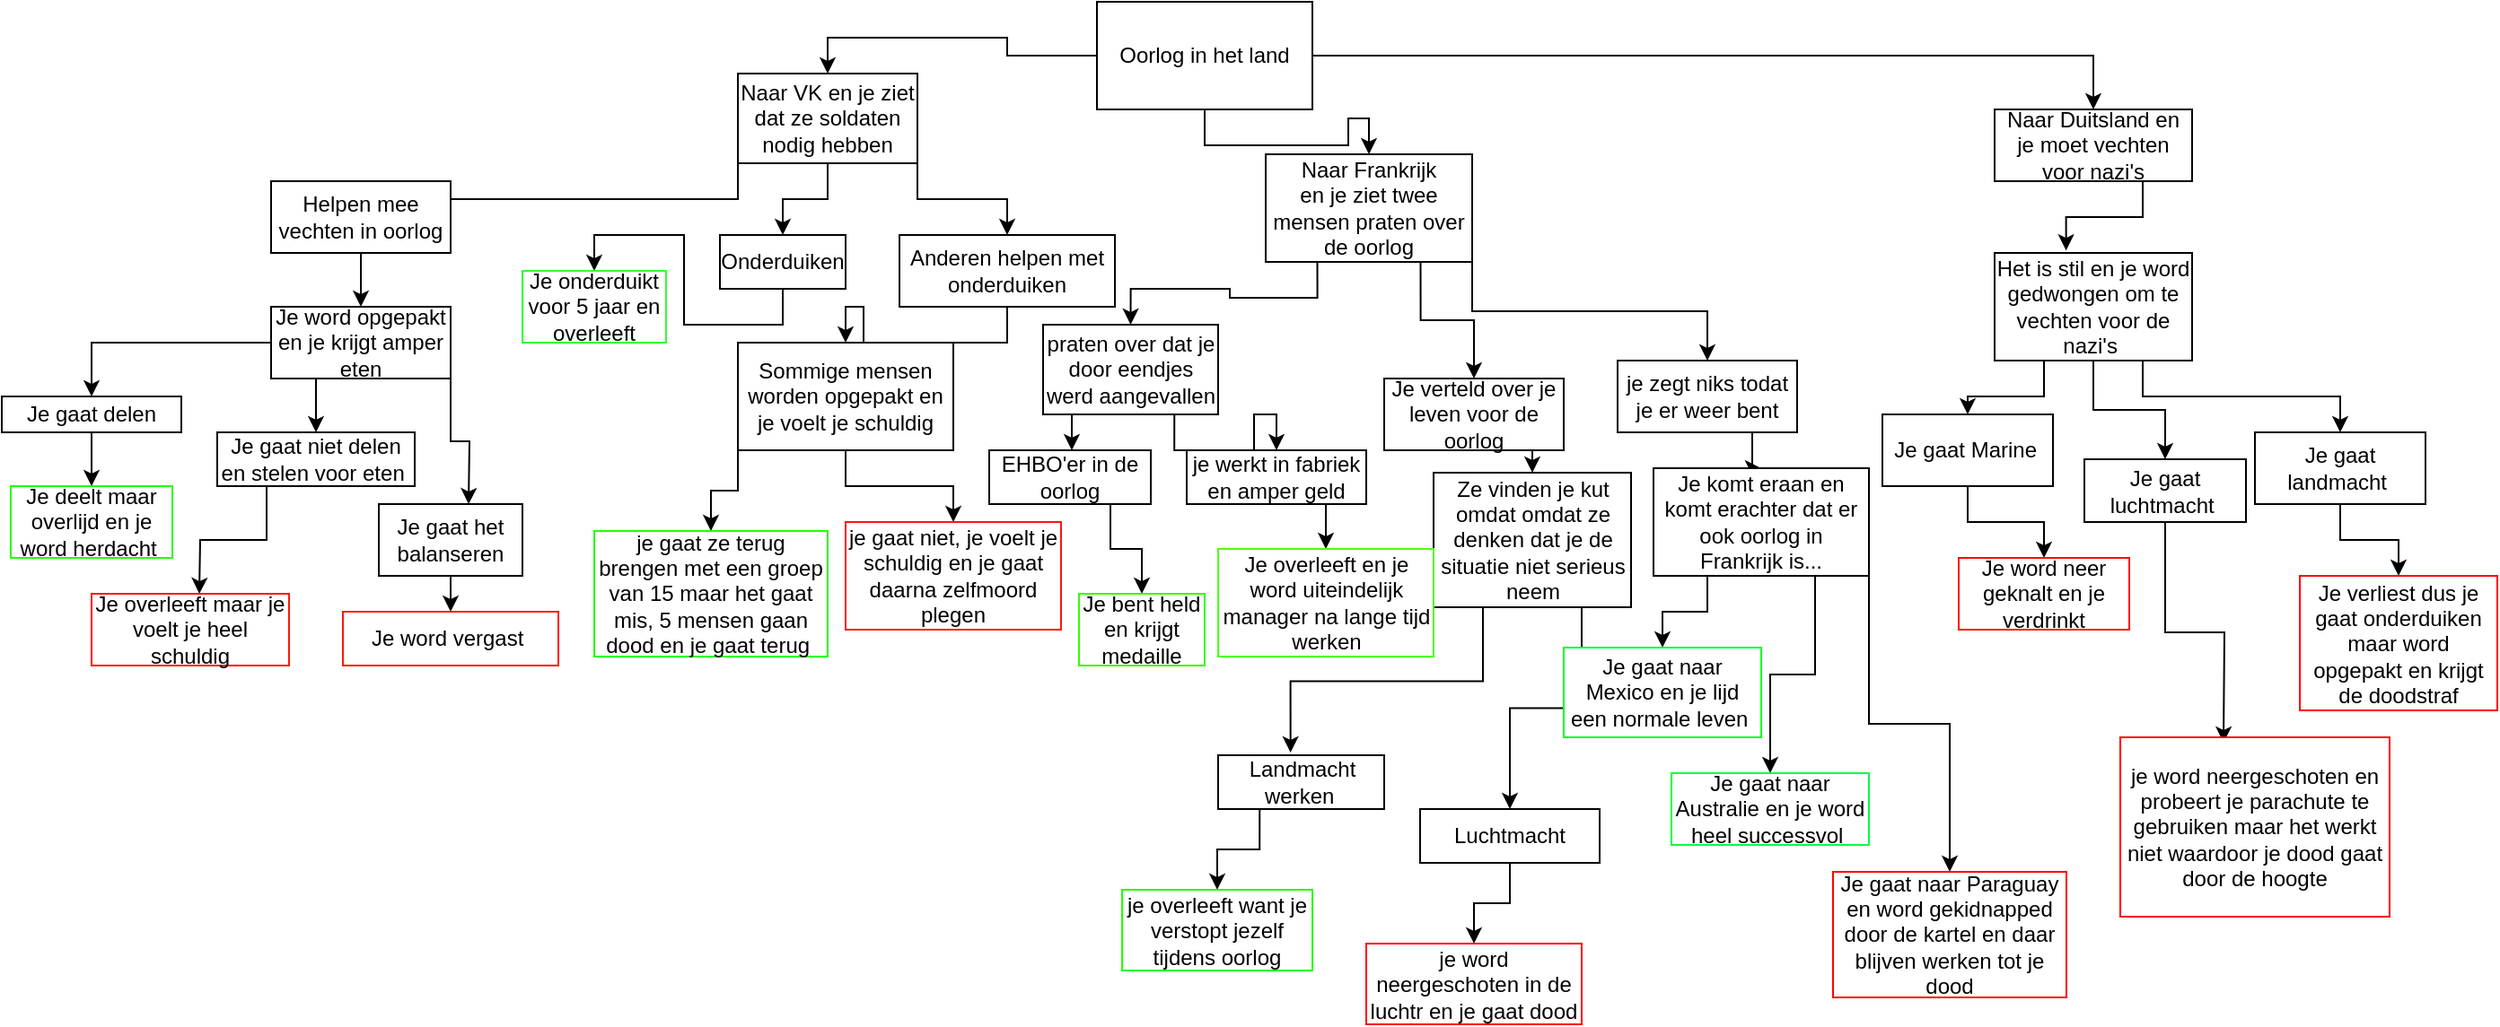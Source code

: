 <mxfile version="20.5.1" type="github">
  <diagram id="C5RBs43oDa-KdzZeNtuy" name="Page-1">
    <mxGraphModel dx="2105" dy="571" grid="1" gridSize="10" guides="1" tooltips="1" connect="1" arrows="1" fold="1" page="1" pageScale="1" pageWidth="827" pageHeight="1169" math="0" shadow="0">
      <root>
        <mxCell id="WIyWlLk6GJQsqaUBKTNV-0" />
        <mxCell id="WIyWlLk6GJQsqaUBKTNV-1" parent="WIyWlLk6GJQsqaUBKTNV-0" />
        <mxCell id="d0gGgPKcJ9tYoh6Nahck-26" style="edgeStyle=orthogonalEdgeStyle;rounded=0;orthogonalLoop=1;jettySize=auto;html=1;exitX=0;exitY=1;exitDx=0;exitDy=0;fontFamily=Helvetica;entryX=0.5;entryY=0;entryDx=0;entryDy=0;" parent="WIyWlLk6GJQsqaUBKTNV-1" source="d0gGgPKcJ9tYoh6Nahck-2" target="d0gGgPKcJ9tYoh6Nahck-28" edge="1">
          <mxGeometry relative="1" as="geometry">
            <mxPoint x="30" y="175" as="targetPoint" />
            <Array as="points">
              <mxPoint x="120" y="140" />
            </Array>
          </mxGeometry>
        </mxCell>
        <mxCell id="d0gGgPKcJ9tYoh6Nahck-30" style="edgeStyle=orthogonalEdgeStyle;rounded=0;orthogonalLoop=1;jettySize=auto;html=1;exitX=0.5;exitY=1;exitDx=0;exitDy=0;fontFamily=Helvetica;entryX=0.5;entryY=0;entryDx=0;entryDy=0;" parent="WIyWlLk6GJQsqaUBKTNV-1" source="d0gGgPKcJ9tYoh6Nahck-2" target="d0gGgPKcJ9tYoh6Nahck-31" edge="1">
          <mxGeometry relative="1" as="geometry">
            <mxPoint x="130" y="175" as="targetPoint" />
          </mxGeometry>
        </mxCell>
        <mxCell id="d0gGgPKcJ9tYoh6Nahck-47" style="edgeStyle=orthogonalEdgeStyle;rounded=0;orthogonalLoop=1;jettySize=auto;html=1;exitX=1;exitY=1;exitDx=0;exitDy=0;fontFamily=Helvetica;" parent="WIyWlLk6GJQsqaUBKTNV-1" source="d0gGgPKcJ9tYoh6Nahck-2" target="d0gGgPKcJ9tYoh6Nahck-36" edge="1">
          <mxGeometry relative="1" as="geometry" />
        </mxCell>
        <mxCell id="d0gGgPKcJ9tYoh6Nahck-2" value="Naar VK en je ziet dat ze soldaten nodig hebben" style="rounded=0;whiteSpace=wrap;html=1;fontFamily=Helvetica;" parent="WIyWlLk6GJQsqaUBKTNV-1" vertex="1">
          <mxGeometry x="120" y="70" width="100" height="50" as="geometry" />
        </mxCell>
        <mxCell id="d0gGgPKcJ9tYoh6Nahck-16" style="edgeStyle=orthogonalEdgeStyle;rounded=0;orthogonalLoop=1;jettySize=auto;html=1;exitX=1;exitY=0.5;exitDx=0;exitDy=0;fontFamily=Helvetica;entryX=0.5;entryY=0;entryDx=0;entryDy=0;" parent="WIyWlLk6GJQsqaUBKTNV-1" source="d0gGgPKcJ9tYoh6Nahck-10" target="d0gGgPKcJ9tYoh6Nahck-20" edge="1">
          <mxGeometry relative="1" as="geometry">
            <mxPoint x="650" y="110" as="targetPoint" />
          </mxGeometry>
        </mxCell>
        <mxCell id="d0gGgPKcJ9tYoh6Nahck-17" style="edgeStyle=orthogonalEdgeStyle;rounded=0;orthogonalLoop=1;jettySize=auto;html=1;exitX=0.5;exitY=1;exitDx=0;exitDy=0;entryX=0.5;entryY=0;entryDx=0;entryDy=0;fontFamily=Helvetica;" parent="WIyWlLk6GJQsqaUBKTNV-1" source="d0gGgPKcJ9tYoh6Nahck-10" target="d0gGgPKcJ9tYoh6Nahck-12" edge="1">
          <mxGeometry relative="1" as="geometry" />
        </mxCell>
        <mxCell id="d0gGgPKcJ9tYoh6Nahck-19" style="edgeStyle=orthogonalEdgeStyle;rounded=0;orthogonalLoop=1;jettySize=auto;html=1;exitX=0;exitY=0.5;exitDx=0;exitDy=0;entryX=0.5;entryY=0;entryDx=0;entryDy=0;fontFamily=Helvetica;" parent="WIyWlLk6GJQsqaUBKTNV-1" source="d0gGgPKcJ9tYoh6Nahck-10" target="d0gGgPKcJ9tYoh6Nahck-2" edge="1">
          <mxGeometry relative="1" as="geometry" />
        </mxCell>
        <mxCell id="d0gGgPKcJ9tYoh6Nahck-10" value="Oorlog in het land" style="rounded=0;whiteSpace=wrap;html=1;fontFamily=Helvetica;" parent="WIyWlLk6GJQsqaUBKTNV-1" vertex="1">
          <mxGeometry x="320" y="30" width="120" height="60" as="geometry" />
        </mxCell>
        <mxCell id="2cw835uVxtxsyLFWTMSn-1" style="edgeStyle=orthogonalEdgeStyle;rounded=0;orthogonalLoop=1;jettySize=auto;html=1;exitX=0.25;exitY=1;exitDx=0;exitDy=0;entryX=0.5;entryY=0;entryDx=0;entryDy=0;" parent="WIyWlLk6GJQsqaUBKTNV-1" source="d0gGgPKcJ9tYoh6Nahck-12" target="2cw835uVxtxsyLFWTMSn-2" edge="1">
          <mxGeometry relative="1" as="geometry">
            <mxPoint x="350" y="230" as="targetPoint" />
          </mxGeometry>
        </mxCell>
        <mxCell id="2cw835uVxtxsyLFWTMSn-4" style="edgeStyle=orthogonalEdgeStyle;rounded=0;orthogonalLoop=1;jettySize=auto;html=1;exitX=0.75;exitY=1;exitDx=0;exitDy=0;entryX=0.5;entryY=0;entryDx=0;entryDy=0;" parent="WIyWlLk6GJQsqaUBKTNV-1" source="d0gGgPKcJ9tYoh6Nahck-12" target="2cw835uVxtxsyLFWTMSn-5" edge="1">
          <mxGeometry relative="1" as="geometry">
            <mxPoint x="461" y="240" as="targetPoint" />
          </mxGeometry>
        </mxCell>
        <mxCell id="2cw835uVxtxsyLFWTMSn-7" style="edgeStyle=orthogonalEdgeStyle;rounded=0;orthogonalLoop=1;jettySize=auto;html=1;exitX=1;exitY=1;exitDx=0;exitDy=0;entryX=0.5;entryY=0;entryDx=0;entryDy=0;" parent="WIyWlLk6GJQsqaUBKTNV-1" source="d0gGgPKcJ9tYoh6Nahck-12" target="2cw835uVxtxsyLFWTMSn-8" edge="1">
          <mxGeometry relative="1" as="geometry">
            <mxPoint x="530.5" y="210" as="targetPoint" />
          </mxGeometry>
        </mxCell>
        <mxCell id="d0gGgPKcJ9tYoh6Nahck-12" value="Naar Frankrijk&lt;br&gt;en je ziet twee mensen praten over de oorlog" style="rounded=0;whiteSpace=wrap;html=1;fontFamily=Helvetica;" parent="WIyWlLk6GJQsqaUBKTNV-1" vertex="1">
          <mxGeometry x="414" y="115" width="115" height="60" as="geometry" />
        </mxCell>
        <mxCell id="fp_3P25nIhXUevTeCshL-16" style="edgeStyle=orthogonalEdgeStyle;rounded=0;orthogonalLoop=1;jettySize=auto;html=1;exitX=0.75;exitY=1;exitDx=0;exitDy=0;entryX=0.362;entryY=-0.023;entryDx=0;entryDy=0;entryPerimeter=0;" edge="1" parent="WIyWlLk6GJQsqaUBKTNV-1" source="d0gGgPKcJ9tYoh6Nahck-20" target="fp_3P25nIhXUevTeCshL-12">
          <mxGeometry relative="1" as="geometry" />
        </mxCell>
        <mxCell id="d0gGgPKcJ9tYoh6Nahck-20" value="Naar Duitsland en je moet vechten voor nazi&#39;s" style="rounded=0;whiteSpace=wrap;html=1;fontFamily=Helvetica;" parent="WIyWlLk6GJQsqaUBKTNV-1" vertex="1">
          <mxGeometry x="820" y="90" width="110" height="40" as="geometry" />
        </mxCell>
        <mxCell id="SnUCh2Sh2h-Uul6r9YAu-6" style="edgeStyle=orthogonalEdgeStyle;rounded=0;orthogonalLoop=1;jettySize=auto;html=1;exitX=0.5;exitY=1;exitDx=0;exitDy=0;entryX=0.5;entryY=0;entryDx=0;entryDy=0;" parent="WIyWlLk6GJQsqaUBKTNV-1" source="d0gGgPKcJ9tYoh6Nahck-28" target="d0gGgPKcJ9tYoh6Nahck-43" edge="1">
          <mxGeometry relative="1" as="geometry" />
        </mxCell>
        <mxCell id="d0gGgPKcJ9tYoh6Nahck-28" value="Helpen mee vechten in oorlog" style="rounded=0;whiteSpace=wrap;html=1;fontFamily=Helvetica;" parent="WIyWlLk6GJQsqaUBKTNV-1" vertex="1">
          <mxGeometry x="-140" y="130" width="100" height="40" as="geometry" />
        </mxCell>
        <mxCell id="d0gGgPKcJ9tYoh6Nahck-38" style="edgeStyle=orthogonalEdgeStyle;rounded=0;orthogonalLoop=1;jettySize=auto;html=1;exitX=0.5;exitY=1;exitDx=0;exitDy=0;fontFamily=Helvetica;entryX=0.5;entryY=0;entryDx=0;entryDy=0;" parent="WIyWlLk6GJQsqaUBKTNV-1" source="d0gGgPKcJ9tYoh6Nahck-31" target="d0gGgPKcJ9tYoh6Nahck-48" edge="1">
          <mxGeometry relative="1" as="geometry">
            <mxPoint x="65" y="260" as="targetPoint" />
          </mxGeometry>
        </mxCell>
        <mxCell id="d0gGgPKcJ9tYoh6Nahck-31" value="Onderduiken" style="rounded=0;whiteSpace=wrap;html=1;fontFamily=Helvetica;" parent="WIyWlLk6GJQsqaUBKTNV-1" vertex="1">
          <mxGeometry x="110" y="160" width="70" height="30" as="geometry" />
        </mxCell>
        <mxCell id="d0gGgPKcJ9tYoh6Nahck-56" style="edgeStyle=orthogonalEdgeStyle;rounded=0;orthogonalLoop=1;jettySize=auto;html=1;exitX=0.5;exitY=1;exitDx=0;exitDy=0;entryX=0.5;entryY=0;entryDx=0;entryDy=0;fontFamily=Helvetica;" parent="WIyWlLk6GJQsqaUBKTNV-1" source="d0gGgPKcJ9tYoh6Nahck-36" target="d0gGgPKcJ9tYoh6Nahck-57" edge="1">
          <mxGeometry relative="1" as="geometry">
            <mxPoint x="257.5" y="270" as="targetPoint" />
          </mxGeometry>
        </mxCell>
        <mxCell id="d0gGgPKcJ9tYoh6Nahck-36" value="Anderen helpen met onderduiken" style="rounded=0;whiteSpace=wrap;html=1;fontFamily=Helvetica;" parent="WIyWlLk6GJQsqaUBKTNV-1" vertex="1">
          <mxGeometry x="210" y="160" width="120" height="40" as="geometry" />
        </mxCell>
        <mxCell id="SnUCh2Sh2h-Uul6r9YAu-10" style="edgeStyle=orthogonalEdgeStyle;rounded=0;orthogonalLoop=1;jettySize=auto;html=1;exitX=0;exitY=0.5;exitDx=0;exitDy=0;entryX=0.5;entryY=0;entryDx=0;entryDy=0;" parent="WIyWlLk6GJQsqaUBKTNV-1" source="d0gGgPKcJ9tYoh6Nahck-43" target="SnUCh2Sh2h-Uul6r9YAu-5" edge="1">
          <mxGeometry relative="1" as="geometry" />
        </mxCell>
        <mxCell id="SnUCh2Sh2h-Uul6r9YAu-11" style="edgeStyle=orthogonalEdgeStyle;rounded=0;orthogonalLoop=1;jettySize=auto;html=1;exitX=0.25;exitY=1;exitDx=0;exitDy=0;entryX=0.5;entryY=0;entryDx=0;entryDy=0;" parent="WIyWlLk6GJQsqaUBKTNV-1" source="d0gGgPKcJ9tYoh6Nahck-43" target="SnUCh2Sh2h-Uul6r9YAu-8" edge="1">
          <mxGeometry relative="1" as="geometry" />
        </mxCell>
        <mxCell id="SnUCh2Sh2h-Uul6r9YAu-13" style="edgeStyle=orthogonalEdgeStyle;rounded=0;orthogonalLoop=1;jettySize=auto;html=1;exitX=1;exitY=1;exitDx=0;exitDy=0;" parent="WIyWlLk6GJQsqaUBKTNV-1" source="d0gGgPKcJ9tYoh6Nahck-43" edge="1">
          <mxGeometry relative="1" as="geometry">
            <mxPoint x="-30" y="310" as="targetPoint" />
          </mxGeometry>
        </mxCell>
        <mxCell id="d0gGgPKcJ9tYoh6Nahck-43" value="Je word opgepakt en je krijgt amper eten" style="rounded=0;whiteSpace=wrap;html=1;fontFamily=Helvetica;" parent="WIyWlLk6GJQsqaUBKTNV-1" vertex="1">
          <mxGeometry x="-140" y="200" width="100" height="40" as="geometry" />
        </mxCell>
        <mxCell id="d0gGgPKcJ9tYoh6Nahck-48" value="Je onderduikt voor 5 jaar en overleeft" style="rounded=0;whiteSpace=wrap;html=1;fontFamily=Helvetica;strokeColor=#33FF33;" parent="WIyWlLk6GJQsqaUBKTNV-1" vertex="1">
          <mxGeometry y="180" width="80" height="40" as="geometry" />
        </mxCell>
        <mxCell id="d0gGgPKcJ9tYoh6Nahck-59" style="edgeStyle=orthogonalEdgeStyle;rounded=0;orthogonalLoop=1;jettySize=auto;html=1;exitX=0;exitY=1;exitDx=0;exitDy=0;fontFamily=Helvetica;entryX=0.5;entryY=0;entryDx=0;entryDy=0;" parent="WIyWlLk6GJQsqaUBKTNV-1" source="d0gGgPKcJ9tYoh6Nahck-57" target="d0gGgPKcJ9tYoh6Nahck-60" edge="1">
          <mxGeometry relative="1" as="geometry">
            <mxPoint x="142.5" y="370" as="targetPoint" />
          </mxGeometry>
        </mxCell>
        <mxCell id="d0gGgPKcJ9tYoh6Nahck-62" style="edgeStyle=orthogonalEdgeStyle;rounded=0;orthogonalLoop=1;jettySize=auto;html=1;fontFamily=Helvetica;" parent="WIyWlLk6GJQsqaUBKTNV-1" target="d0gGgPKcJ9tYoh6Nahck-63" edge="1">
          <mxGeometry relative="1" as="geometry">
            <mxPoint x="260" y="370" as="sourcePoint" />
            <mxPoint x="260" y="340" as="targetPoint" />
          </mxGeometry>
        </mxCell>
        <mxCell id="d0gGgPKcJ9tYoh6Nahck-64" style="edgeStyle=orthogonalEdgeStyle;rounded=0;orthogonalLoop=1;jettySize=auto;html=1;exitX=0.5;exitY=1;exitDx=0;exitDy=0;entryX=0.5;entryY=0;entryDx=0;entryDy=0;fontFamily=Helvetica;" parent="WIyWlLk6GJQsqaUBKTNV-1" source="d0gGgPKcJ9tYoh6Nahck-57" target="d0gGgPKcJ9tYoh6Nahck-63" edge="1">
          <mxGeometry relative="1" as="geometry" />
        </mxCell>
        <mxCell id="d0gGgPKcJ9tYoh6Nahck-57" value="Sommige mensen worden opgepakt en je voelt je schuldig" style="rounded=0;whiteSpace=wrap;html=1;strokeColor=#000000;fontFamily=Helvetica;" parent="WIyWlLk6GJQsqaUBKTNV-1" vertex="1">
          <mxGeometry x="120" y="220" width="120" height="60" as="geometry" />
        </mxCell>
        <mxCell id="d0gGgPKcJ9tYoh6Nahck-60" value="je gaat ze terug brengen met een groep van 15 maar het gaat mis, 5 mensen gaan dood en je gaat terug&amp;nbsp;" style="rounded=0;whiteSpace=wrap;html=1;strokeColor=#22FF00;fontFamily=Helvetica;" parent="WIyWlLk6GJQsqaUBKTNV-1" vertex="1">
          <mxGeometry x="40" y="325" width="130" height="70" as="geometry" />
        </mxCell>
        <mxCell id="d0gGgPKcJ9tYoh6Nahck-63" value="je gaat niet, je voelt je schuldig en je gaat daarna zelfmoord plegen" style="rounded=0;whiteSpace=wrap;html=1;strokeColor=#FF150D;fontFamily=Helvetica;" parent="WIyWlLk6GJQsqaUBKTNV-1" vertex="1">
          <mxGeometry x="180" y="320" width="120" height="60" as="geometry" />
        </mxCell>
        <mxCell id="SnUCh2Sh2h-Uul6r9YAu-20" style="edgeStyle=orthogonalEdgeStyle;rounded=0;orthogonalLoop=1;jettySize=auto;html=1;exitX=0.5;exitY=1;exitDx=0;exitDy=0;" parent="WIyWlLk6GJQsqaUBKTNV-1" source="SnUCh2Sh2h-Uul6r9YAu-5" edge="1">
          <mxGeometry relative="1" as="geometry">
            <mxPoint x="-240" y="300" as="targetPoint" />
          </mxGeometry>
        </mxCell>
        <mxCell id="SnUCh2Sh2h-Uul6r9YAu-5" value="Je gaat delen" style="rounded=0;whiteSpace=wrap;html=1;" parent="WIyWlLk6GJQsqaUBKTNV-1" vertex="1">
          <mxGeometry x="-290" y="250" width="100" height="20" as="geometry" />
        </mxCell>
        <mxCell id="SnUCh2Sh2h-Uul6r9YAu-17" style="edgeStyle=orthogonalEdgeStyle;rounded=0;orthogonalLoop=1;jettySize=auto;html=1;exitX=0.25;exitY=1;exitDx=0;exitDy=0;" parent="WIyWlLk6GJQsqaUBKTNV-1" source="SnUCh2Sh2h-Uul6r9YAu-8" edge="1">
          <mxGeometry relative="1" as="geometry">
            <mxPoint x="-180" y="360" as="targetPoint" />
          </mxGeometry>
        </mxCell>
        <mxCell id="SnUCh2Sh2h-Uul6r9YAu-8" value="Je gaat niet delen en stelen voor eten&amp;nbsp;" style="rounded=0;whiteSpace=wrap;html=1;" parent="WIyWlLk6GJQsqaUBKTNV-1" vertex="1">
          <mxGeometry x="-170" y="270" width="110" height="30" as="geometry" />
        </mxCell>
        <mxCell id="SnUCh2Sh2h-Uul6r9YAu-15" value="Je gaat het balanseren" style="rounded=0;whiteSpace=wrap;html=1;" parent="WIyWlLk6GJQsqaUBKTNV-1" vertex="1">
          <mxGeometry x="-80" y="310" width="80" height="40" as="geometry" />
        </mxCell>
        <mxCell id="SnUCh2Sh2h-Uul6r9YAu-18" value="Je overleeft maar je voelt je heel schuldig" style="rounded=0;whiteSpace=wrap;html=1;strokeColor=#FF150D;" parent="WIyWlLk6GJQsqaUBKTNV-1" vertex="1">
          <mxGeometry x="-240" y="360" width="110" height="40" as="geometry" />
        </mxCell>
        <mxCell id="SnUCh2Sh2h-Uul6r9YAu-21" value="Je deelt maar overlijd en je word herdacht&amp;nbsp;" style="rounded=0;whiteSpace=wrap;html=1;strokeColor=#22FF00;" parent="WIyWlLk6GJQsqaUBKTNV-1" vertex="1">
          <mxGeometry x="-285" y="300" width="90" height="40" as="geometry" />
        </mxCell>
        <mxCell id="SnUCh2Sh2h-Uul6r9YAu-23" value="" style="edgeStyle=orthogonalEdgeStyle;rounded=0;orthogonalLoop=1;jettySize=auto;html=1;" parent="WIyWlLk6GJQsqaUBKTNV-1" source="SnUCh2Sh2h-Uul6r9YAu-15" edge="1">
          <mxGeometry relative="1" as="geometry">
            <mxPoint x="-40" y="370" as="targetPoint" />
          </mxGeometry>
        </mxCell>
        <mxCell id="SnUCh2Sh2h-Uul6r9YAu-25" value="Je word vergast&amp;nbsp;" style="rounded=0;whiteSpace=wrap;html=1;strokeColor=#FF150D;fillColor=#FFFFFF;shadow=0;" parent="WIyWlLk6GJQsqaUBKTNV-1" vertex="1">
          <mxGeometry x="-100" y="370" width="120" height="30" as="geometry" />
        </mxCell>
        <mxCell id="2cw835uVxtxsyLFWTMSn-10" style="edgeStyle=orthogonalEdgeStyle;rounded=0;orthogonalLoop=1;jettySize=auto;html=1;exitX=0.5;exitY=1;exitDx=0;exitDy=0;entryX=0.511;entryY=0;entryDx=0;entryDy=0;entryPerimeter=0;" parent="WIyWlLk6GJQsqaUBKTNV-1" source="2cw835uVxtxsyLFWTMSn-2" target="2cw835uVxtxsyLFWTMSn-11" edge="1">
          <mxGeometry relative="1" as="geometry">
            <mxPoint x="371.8" y="365" as="targetPoint" />
          </mxGeometry>
        </mxCell>
        <mxCell id="2cw835uVxtxsyLFWTMSn-13" style="edgeStyle=orthogonalEdgeStyle;rounded=0;orthogonalLoop=1;jettySize=auto;html=1;exitX=0.75;exitY=1;exitDx=0;exitDy=0;entryX=0.5;entryY=0;entryDx=0;entryDy=0;" parent="WIyWlLk6GJQsqaUBKTNV-1" source="2cw835uVxtxsyLFWTMSn-2" target="2cw835uVxtxsyLFWTMSn-14" edge="1">
          <mxGeometry relative="1" as="geometry">
            <mxPoint x="409.8" y="295" as="targetPoint" />
          </mxGeometry>
        </mxCell>
        <mxCell id="2cw835uVxtxsyLFWTMSn-2" value="praten over dat je door eendjes werd aangevallen" style="rounded=0;whiteSpace=wrap;html=1;" parent="WIyWlLk6GJQsqaUBKTNV-1" vertex="1">
          <mxGeometry x="290" y="210" width="97.5" height="50" as="geometry" />
        </mxCell>
        <mxCell id="2cw835uVxtxsyLFWTMSn-21" style="edgeStyle=orthogonalEdgeStyle;rounded=0;orthogonalLoop=1;jettySize=auto;html=1;exitX=0.5;exitY=1;exitDx=0;exitDy=0;entryX=0.5;entryY=0;entryDx=0;entryDy=0;" parent="WIyWlLk6GJQsqaUBKTNV-1" source="2cw835uVxtxsyLFWTMSn-5" target="2cw835uVxtxsyLFWTMSn-16" edge="1">
          <mxGeometry relative="1" as="geometry" />
        </mxCell>
        <mxCell id="2cw835uVxtxsyLFWTMSn-5" value="Je verteld over je leven voor de oorlog" style="rounded=0;whiteSpace=wrap;html=1;" parent="WIyWlLk6GJQsqaUBKTNV-1" vertex="1">
          <mxGeometry x="480" y="240" width="100" height="40" as="geometry" />
        </mxCell>
        <mxCell id="fp_3P25nIhXUevTeCshL-5" style="edgeStyle=orthogonalEdgeStyle;rounded=0;orthogonalLoop=1;jettySize=auto;html=1;exitX=0.75;exitY=1;exitDx=0;exitDy=0;" edge="1" parent="WIyWlLk6GJQsqaUBKTNV-1" source="2cw835uVxtxsyLFWTMSn-8" target="fp_3P25nIhXUevTeCshL-4">
          <mxGeometry relative="1" as="geometry" />
        </mxCell>
        <mxCell id="2cw835uVxtxsyLFWTMSn-8" value="je zegt niks todat je er weer bent" style="rounded=0;whiteSpace=wrap;html=1;" parent="WIyWlLk6GJQsqaUBKTNV-1" vertex="1">
          <mxGeometry x="610" y="230" width="100" height="40" as="geometry" />
        </mxCell>
        <mxCell id="2cw835uVxtxsyLFWTMSn-20" style="edgeStyle=orthogonalEdgeStyle;rounded=0;orthogonalLoop=1;jettySize=auto;html=1;exitX=0.75;exitY=1;exitDx=0;exitDy=0;" parent="WIyWlLk6GJQsqaUBKTNV-1" source="2cw835uVxtxsyLFWTMSn-11" target="2cw835uVxtxsyLFWTMSn-19" edge="1">
          <mxGeometry relative="1" as="geometry" />
        </mxCell>
        <mxCell id="2cw835uVxtxsyLFWTMSn-11" value="EHBO&#39;er in de oorlog" style="rounded=0;whiteSpace=wrap;html=1;" parent="WIyWlLk6GJQsqaUBKTNV-1" vertex="1">
          <mxGeometry x="260" y="280" width="90" height="30" as="geometry" />
        </mxCell>
        <mxCell id="2cw835uVxtxsyLFWTMSn-18" style="edgeStyle=orthogonalEdgeStyle;rounded=0;orthogonalLoop=1;jettySize=auto;html=1;exitX=0.5;exitY=1;exitDx=0;exitDy=0;entryX=0.5;entryY=0;entryDx=0;entryDy=0;" parent="WIyWlLk6GJQsqaUBKTNV-1" source="2cw835uVxtxsyLFWTMSn-14" target="2cw835uVxtxsyLFWTMSn-17" edge="1">
          <mxGeometry relative="1" as="geometry" />
        </mxCell>
        <mxCell id="2cw835uVxtxsyLFWTMSn-14" value="je werkt in fabriek en amper geld" style="rounded=0;whiteSpace=wrap;html=1;" parent="WIyWlLk6GJQsqaUBKTNV-1" vertex="1">
          <mxGeometry x="370" y="280" width="100" height="30" as="geometry" />
        </mxCell>
        <mxCell id="2cw835uVxtxsyLFWTMSn-23" style="edgeStyle=orthogonalEdgeStyle;rounded=0;orthogonalLoop=1;jettySize=auto;html=1;exitX=0.25;exitY=1;exitDx=0;exitDy=0;entryX=0.436;entryY=-0.05;entryDx=0;entryDy=0;entryPerimeter=0;" parent="WIyWlLk6GJQsqaUBKTNV-1" source="2cw835uVxtxsyLFWTMSn-16" target="2cw835uVxtxsyLFWTMSn-26" edge="1">
          <mxGeometry relative="1" as="geometry">
            <mxPoint x="440" y="443" as="targetPoint" />
          </mxGeometry>
        </mxCell>
        <mxCell id="2cw835uVxtxsyLFWTMSn-25" style="edgeStyle=orthogonalEdgeStyle;rounded=0;orthogonalLoop=1;jettySize=auto;html=1;exitX=0.75;exitY=1;exitDx=0;exitDy=0;entryX=0.5;entryY=0;entryDx=0;entryDy=0;" parent="WIyWlLk6GJQsqaUBKTNV-1" source="2cw835uVxtxsyLFWTMSn-16" target="2cw835uVxtxsyLFWTMSn-27" edge="1">
          <mxGeometry relative="1" as="geometry">
            <mxPoint x="530" y="473" as="targetPoint" />
          </mxGeometry>
        </mxCell>
        <mxCell id="2cw835uVxtxsyLFWTMSn-16" value="Ze vinden je kut omdat omdat ze denken dat je de situatie niet serieus neem" style="rounded=0;whiteSpace=wrap;html=1;strokeColor=#000000;" parent="WIyWlLk6GJQsqaUBKTNV-1" vertex="1">
          <mxGeometry x="507.5" y="292.5" width="110" height="75" as="geometry" />
        </mxCell>
        <mxCell id="2cw835uVxtxsyLFWTMSn-17" value="Je overleeft en je word uiteindelijk manager na lange tijd werken" style="rounded=0;whiteSpace=wrap;html=1;strokeColor=#4DFF17;" parent="WIyWlLk6GJQsqaUBKTNV-1" vertex="1">
          <mxGeometry x="387.5" y="335" width="120" height="60" as="geometry" />
        </mxCell>
        <mxCell id="2cw835uVxtxsyLFWTMSn-19" value="Je bent held en krijgt medaille" style="rounded=0;whiteSpace=wrap;html=1;strokeColor=#33FF00;" parent="WIyWlLk6GJQsqaUBKTNV-1" vertex="1">
          <mxGeometry x="310" y="360" width="70" height="40" as="geometry" />
        </mxCell>
        <mxCell id="2cw835uVxtxsyLFWTMSn-29" style="edgeStyle=orthogonalEdgeStyle;rounded=0;orthogonalLoop=1;jettySize=auto;html=1;exitX=0.25;exitY=1;exitDx=0;exitDy=0;" parent="WIyWlLk6GJQsqaUBKTNV-1" source="2cw835uVxtxsyLFWTMSn-26" target="2cw835uVxtxsyLFWTMSn-28" edge="1">
          <mxGeometry relative="1" as="geometry" />
        </mxCell>
        <mxCell id="2cw835uVxtxsyLFWTMSn-26" value="Landmacht werken&amp;nbsp;" style="rounded=0;whiteSpace=wrap;html=1;strokeColor=#000000;" parent="WIyWlLk6GJQsqaUBKTNV-1" vertex="1">
          <mxGeometry x="387.5" y="450" width="92.5" height="30" as="geometry" />
        </mxCell>
        <mxCell id="2cw835uVxtxsyLFWTMSn-31" style="edgeStyle=orthogonalEdgeStyle;rounded=0;orthogonalLoop=1;jettySize=auto;html=1;exitX=0.5;exitY=1;exitDx=0;exitDy=0;" parent="WIyWlLk6GJQsqaUBKTNV-1" source="2cw835uVxtxsyLFWTMSn-27" target="2cw835uVxtxsyLFWTMSn-30" edge="1">
          <mxGeometry relative="1" as="geometry" />
        </mxCell>
        <mxCell id="2cw835uVxtxsyLFWTMSn-27" value="Luchtmacht" style="rounded=0;whiteSpace=wrap;html=1;strokeColor=#000000;" parent="WIyWlLk6GJQsqaUBKTNV-1" vertex="1">
          <mxGeometry x="500" y="480" width="100" height="30" as="geometry" />
        </mxCell>
        <mxCell id="2cw835uVxtxsyLFWTMSn-28" value="je overleeft want je verstopt jezelf tijdens oorlog" style="rounded=0;whiteSpace=wrap;html=1;strokeColor=#22FF00;" parent="WIyWlLk6GJQsqaUBKTNV-1" vertex="1">
          <mxGeometry x="334" y="525" width="106" height="45" as="geometry" />
        </mxCell>
        <mxCell id="2cw835uVxtxsyLFWTMSn-30" value="je word neergeschoten in de luchtr en je gaat dood" style="rounded=0;whiteSpace=wrap;html=1;strokeColor=#FF0505;" parent="WIyWlLk6GJQsqaUBKTNV-1" vertex="1">
          <mxGeometry x="470" y="555" width="120" height="45" as="geometry" />
        </mxCell>
        <mxCell id="fp_3P25nIhXUevTeCshL-7" style="edgeStyle=orthogonalEdgeStyle;rounded=0;orthogonalLoop=1;jettySize=auto;html=1;exitX=0.25;exitY=1;exitDx=0;exitDy=0;" edge="1" parent="WIyWlLk6GJQsqaUBKTNV-1" source="fp_3P25nIhXUevTeCshL-4" target="fp_3P25nIhXUevTeCshL-6">
          <mxGeometry relative="1" as="geometry" />
        </mxCell>
        <mxCell id="fp_3P25nIhXUevTeCshL-9" style="edgeStyle=orthogonalEdgeStyle;rounded=0;orthogonalLoop=1;jettySize=auto;html=1;exitX=0.75;exitY=1;exitDx=0;exitDy=0;" edge="1" parent="WIyWlLk6GJQsqaUBKTNV-1" source="fp_3P25nIhXUevTeCshL-4" target="fp_3P25nIhXUevTeCshL-8">
          <mxGeometry relative="1" as="geometry" />
        </mxCell>
        <mxCell id="fp_3P25nIhXUevTeCshL-11" style="edgeStyle=orthogonalEdgeStyle;rounded=0;orthogonalLoop=1;jettySize=auto;html=1;exitX=1;exitY=1;exitDx=0;exitDy=0;" edge="1" parent="WIyWlLk6GJQsqaUBKTNV-1" source="fp_3P25nIhXUevTeCshL-4" target="fp_3P25nIhXUevTeCshL-10">
          <mxGeometry relative="1" as="geometry" />
        </mxCell>
        <mxCell id="fp_3P25nIhXUevTeCshL-4" value="Je komt eraan en komt erachter dat er ook oorlog in Frankrijk is...&lt;br&gt;" style="rounded=0;whiteSpace=wrap;html=1;" vertex="1" parent="WIyWlLk6GJQsqaUBKTNV-1">
          <mxGeometry x="630" y="290" width="120" height="60" as="geometry" />
        </mxCell>
        <mxCell id="fp_3P25nIhXUevTeCshL-6" value="Je gaat naar Mexico en je lijd een normale leven&amp;nbsp;" style="rounded=0;whiteSpace=wrap;html=1;strokeColor=#00FF22;" vertex="1" parent="WIyWlLk6GJQsqaUBKTNV-1">
          <mxGeometry x="580" y="390" width="110" height="50" as="geometry" />
        </mxCell>
        <mxCell id="fp_3P25nIhXUevTeCshL-8" value="Je gaat naar Australie en je word heel successvol&amp;nbsp;" style="rounded=0;whiteSpace=wrap;html=1;strokeColor=#08FF41;" vertex="1" parent="WIyWlLk6GJQsqaUBKTNV-1">
          <mxGeometry x="640" y="460" width="110" height="40" as="geometry" />
        </mxCell>
        <mxCell id="fp_3P25nIhXUevTeCshL-10" value="Je gaat naar Paraguay en word gekidnapped door de kartel en daar blijven werken tot je dood" style="rounded=0;whiteSpace=wrap;html=1;strokeColor=#FF0000;" vertex="1" parent="WIyWlLk6GJQsqaUBKTNV-1">
          <mxGeometry x="730" y="515" width="130" height="70" as="geometry" />
        </mxCell>
        <mxCell id="fp_3P25nIhXUevTeCshL-18" style="edgeStyle=orthogonalEdgeStyle;rounded=0;orthogonalLoop=1;jettySize=auto;html=1;exitX=0.25;exitY=1;exitDx=0;exitDy=0;" edge="1" parent="WIyWlLk6GJQsqaUBKTNV-1" source="fp_3P25nIhXUevTeCshL-12" target="fp_3P25nIhXUevTeCshL-17">
          <mxGeometry relative="1" as="geometry" />
        </mxCell>
        <mxCell id="fp_3P25nIhXUevTeCshL-20" style="edgeStyle=orthogonalEdgeStyle;rounded=0;orthogonalLoop=1;jettySize=auto;html=1;exitX=0.75;exitY=1;exitDx=0;exitDy=0;" edge="1" parent="WIyWlLk6GJQsqaUBKTNV-1" source="fp_3P25nIhXUevTeCshL-12" target="fp_3P25nIhXUevTeCshL-19">
          <mxGeometry relative="1" as="geometry" />
        </mxCell>
        <mxCell id="fp_3P25nIhXUevTeCshL-27" style="edgeStyle=orthogonalEdgeStyle;rounded=0;orthogonalLoop=1;jettySize=auto;html=1;exitX=0.5;exitY=1;exitDx=0;exitDy=0;" edge="1" parent="WIyWlLk6GJQsqaUBKTNV-1" source="fp_3P25nIhXUevTeCshL-12" target="fp_3P25nIhXUevTeCshL-26">
          <mxGeometry relative="1" as="geometry" />
        </mxCell>
        <mxCell id="fp_3P25nIhXUevTeCshL-12" value="Het is stil en je word gedwongen om te vechten voor de nazi&#39;s&amp;nbsp;" style="rounded=0;whiteSpace=wrap;html=1;fontFamily=Helvetica;strokeColor=#000000;" vertex="1" parent="WIyWlLk6GJQsqaUBKTNV-1">
          <mxGeometry x="820" y="170" width="110" height="60" as="geometry" />
        </mxCell>
        <mxCell id="fp_3P25nIhXUevTeCshL-24" style="edgeStyle=orthogonalEdgeStyle;rounded=0;orthogonalLoop=1;jettySize=auto;html=1;exitX=0.5;exitY=1;exitDx=0;exitDy=0;" edge="1" parent="WIyWlLk6GJQsqaUBKTNV-1" source="fp_3P25nIhXUevTeCshL-17" target="fp_3P25nIhXUevTeCshL-23">
          <mxGeometry relative="1" as="geometry" />
        </mxCell>
        <mxCell id="fp_3P25nIhXUevTeCshL-17" value="Je gaat Marine&amp;nbsp;" style="rounded=0;whiteSpace=wrap;html=1;fontFamily=Helvetica;strokeColor=#000000;" vertex="1" parent="WIyWlLk6GJQsqaUBKTNV-1">
          <mxGeometry x="757.5" y="260" width="95" height="40" as="geometry" />
        </mxCell>
        <mxCell id="fp_3P25nIhXUevTeCshL-22" style="edgeStyle=orthogonalEdgeStyle;rounded=0;orthogonalLoop=1;jettySize=auto;html=1;exitX=0.5;exitY=1;exitDx=0;exitDy=0;" edge="1" parent="WIyWlLk6GJQsqaUBKTNV-1" source="fp_3P25nIhXUevTeCshL-19" target="fp_3P25nIhXUevTeCshL-21">
          <mxGeometry relative="1" as="geometry" />
        </mxCell>
        <mxCell id="fp_3P25nIhXUevTeCshL-19" value="Je gaat landmacht&amp;nbsp;" style="rounded=0;whiteSpace=wrap;html=1;fontFamily=Helvetica;strokeColor=#000000;" vertex="1" parent="WIyWlLk6GJQsqaUBKTNV-1">
          <mxGeometry x="965" y="270" width="95" height="40" as="geometry" />
        </mxCell>
        <mxCell id="fp_3P25nIhXUevTeCshL-21" value="Je verliest dus je gaat onderduiken maar word opgepakt en krijgt de doodstraf" style="rounded=0;whiteSpace=wrap;html=1;fontFamily=Helvetica;strokeColor=#FF0000;" vertex="1" parent="WIyWlLk6GJQsqaUBKTNV-1">
          <mxGeometry x="990" y="350" width="110" height="75" as="geometry" />
        </mxCell>
        <mxCell id="fp_3P25nIhXUevTeCshL-23" value="Je word neer geknalt en je verdrinkt" style="rounded=0;whiteSpace=wrap;html=1;fontFamily=Helvetica;strokeColor=#FF0800;" vertex="1" parent="WIyWlLk6GJQsqaUBKTNV-1">
          <mxGeometry x="800" y="340" width="95" height="40" as="geometry" />
        </mxCell>
        <mxCell id="fp_3P25nIhXUevTeCshL-29" style="edgeStyle=orthogonalEdgeStyle;rounded=0;orthogonalLoop=1;jettySize=auto;html=1;exitX=0.5;exitY=1;exitDx=0;exitDy=0;" edge="1" parent="WIyWlLk6GJQsqaUBKTNV-1" source="fp_3P25nIhXUevTeCshL-26">
          <mxGeometry relative="1" as="geometry">
            <mxPoint x="947.5" y="443" as="targetPoint" />
          </mxGeometry>
        </mxCell>
        <mxCell id="fp_3P25nIhXUevTeCshL-26" value="Je gaat luchtmacht&amp;nbsp;" style="rounded=0;whiteSpace=wrap;html=1;fontFamily=Helvetica;strokeColor=#000000;" vertex="1" parent="WIyWlLk6GJQsqaUBKTNV-1">
          <mxGeometry x="870" y="285" width="90" height="35" as="geometry" />
        </mxCell>
        <mxCell id="fp_3P25nIhXUevTeCshL-30" value="je word neergeschoten en probeert je parachute te gebruiken maar het werkt niet waardoor je dood gaat door de hoogte" style="rounded=0;whiteSpace=wrap;html=1;strokeColor=#FF0000;" vertex="1" parent="WIyWlLk6GJQsqaUBKTNV-1">
          <mxGeometry x="890" y="440" width="150" height="100" as="geometry" />
        </mxCell>
      </root>
    </mxGraphModel>
  </diagram>
</mxfile>
